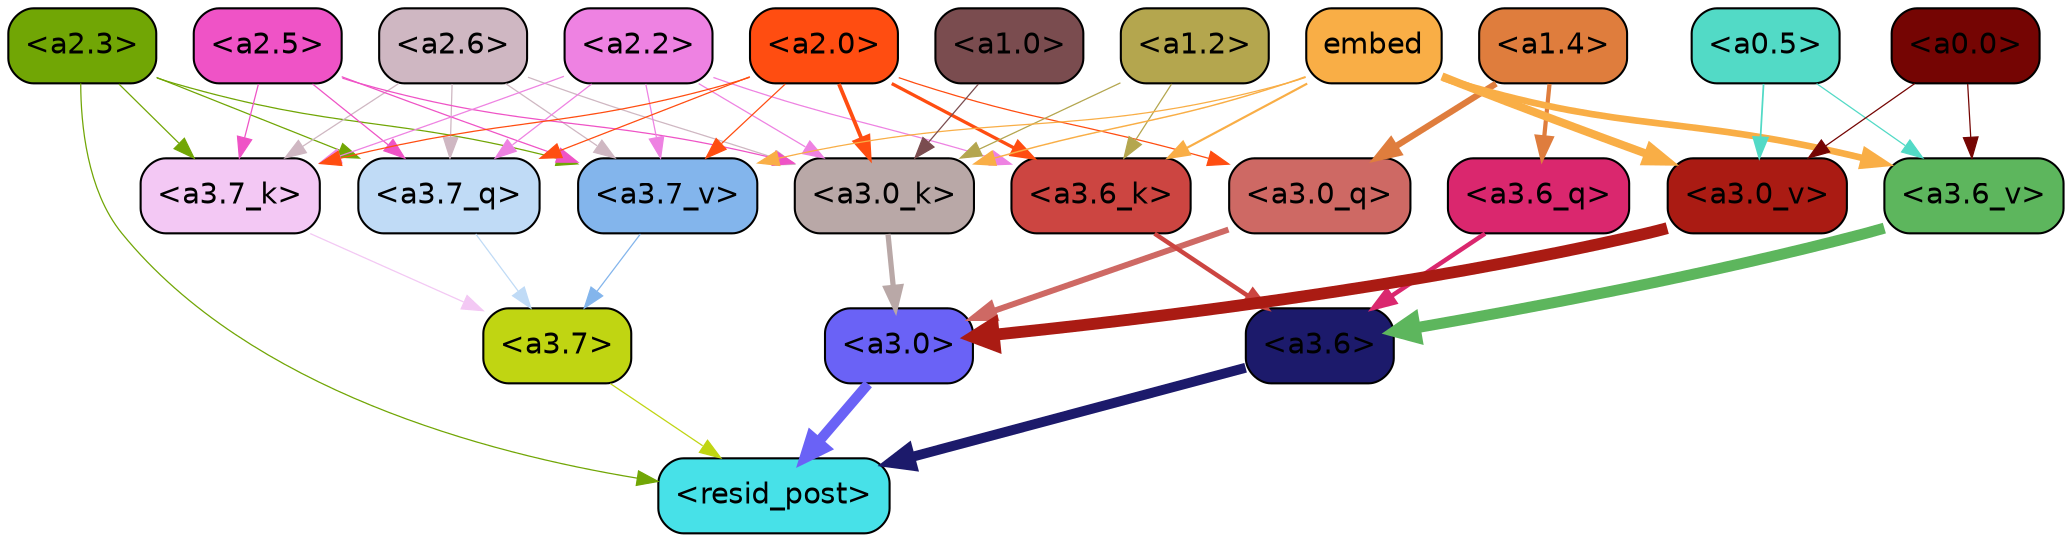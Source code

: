 strict digraph "" {
	graph [bgcolor=transparent,
		layout=dot,
		overlap=false,
		splines=true
	];
	"<a3.7>"	[color=black,
		fillcolor="#c0d512",
		fontname=Helvetica,
		shape=box,
		style="filled, rounded"];
	"<resid_post>"	[color=black,
		fillcolor="#47e1e8",
		fontname=Helvetica,
		shape=box,
		style="filled, rounded"];
	"<a3.7>" -> "<resid_post>"	[color="#c0d512",
		penwidth=0.6];
	"<a3.6>"	[color=black,
		fillcolor="#1c1a6b",
		fontname=Helvetica,
		shape=box,
		style="filled, rounded"];
	"<a3.6>" -> "<resid_post>"	[color="#1c1a6b",
		penwidth=4.751592040061951];
	"<a3.0>"	[color=black,
		fillcolor="#6a62f6",
		fontname=Helvetica,
		shape=box,
		style="filled, rounded"];
	"<a3.0>" -> "<resid_post>"	[color="#6a62f6",
		penwidth=4.904066681861877];
	"<a2.3>"	[color=black,
		fillcolor="#71a605",
		fontname=Helvetica,
		shape=box,
		style="filled, rounded"];
	"<a2.3>" -> "<resid_post>"	[color="#71a605",
		penwidth=0.6];
	"<a3.7_q>"	[color=black,
		fillcolor="#c0dbf6",
		fontname=Helvetica,
		shape=box,
		style="filled, rounded"];
	"<a2.3>" -> "<a3.7_q>"	[color="#71a605",
		penwidth=0.6];
	"<a3.7_k>"	[color=black,
		fillcolor="#f3c8f4",
		fontname=Helvetica,
		shape=box,
		style="filled, rounded"];
	"<a2.3>" -> "<a3.7_k>"	[color="#71a605",
		penwidth=0.6];
	"<a3.7_v>"	[color=black,
		fillcolor="#83b5ec",
		fontname=Helvetica,
		shape=box,
		style="filled, rounded"];
	"<a2.3>" -> "<a3.7_v>"	[color="#71a605",
		penwidth=0.6];
	"<a3.7_q>" -> "<a3.7>"	[color="#c0dbf6",
		penwidth=0.6];
	"<a3.6_q>"	[color=black,
		fillcolor="#da276e",
		fontname=Helvetica,
		shape=box,
		style="filled, rounded"];
	"<a3.6_q>" -> "<a3.6>"	[color="#da276e",
		penwidth=2.160832464694977];
	"<a3.0_q>"	[color=black,
		fillcolor="#ce6964",
		fontname=Helvetica,
		shape=box,
		style="filled, rounded"];
	"<a3.0_q>" -> "<a3.0>"	[color="#ce6964",
		penwidth=2.870753765106201];
	"<a3.7_k>" -> "<a3.7>"	[color="#f3c8f4",
		penwidth=0.6];
	"<a3.6_k>"	[color=black,
		fillcolor="#cc4541",
		fontname=Helvetica,
		shape=box,
		style="filled, rounded"];
	"<a3.6_k>" -> "<a3.6>"	[color="#cc4541",
		penwidth=2.13908451795578];
	"<a3.0_k>"	[color=black,
		fillcolor="#b9a8a7",
		fontname=Helvetica,
		shape=box,
		style="filled, rounded"];
	"<a3.0_k>" -> "<a3.0>"	[color="#b9a8a7",
		penwidth=2.520303964614868];
	"<a3.7_v>" -> "<a3.7>"	[color="#83b5ec",
		penwidth=0.6];
	"<a3.6_v>"	[color=black,
		fillcolor="#5db65d",
		fontname=Helvetica,
		shape=box,
		style="filled, rounded"];
	"<a3.6_v>" -> "<a3.6>"	[color="#5db65d",
		penwidth=5.297133803367615];
	"<a3.0_v>"	[color=black,
		fillcolor="#aa1b13",
		fontname=Helvetica,
		shape=box,
		style="filled, rounded"];
	"<a3.0_v>" -> "<a3.0>"	[color="#aa1b13",
		penwidth=5.680712580680847];
	"<a2.6>"	[color=black,
		fillcolor="#cfb7c2",
		fontname=Helvetica,
		shape=box,
		style="filled, rounded"];
	"<a2.6>" -> "<a3.7_q>"	[color="#cfb7c2",
		penwidth=0.6];
	"<a2.6>" -> "<a3.7_k>"	[color="#cfb7c2",
		penwidth=0.6];
	"<a2.6>" -> "<a3.0_k>"	[color="#cfb7c2",
		penwidth=0.6];
	"<a2.6>" -> "<a3.7_v>"	[color="#cfb7c2",
		penwidth=0.6];
	"<a2.5>"	[color=black,
		fillcolor="#ef53c6",
		fontname=Helvetica,
		shape=box,
		style="filled, rounded"];
	"<a2.5>" -> "<a3.7_q>"	[color="#ef53c6",
		penwidth=0.6];
	"<a2.5>" -> "<a3.7_k>"	[color="#ef53c6",
		penwidth=0.6];
	"<a2.5>" -> "<a3.0_k>"	[color="#ef53c6",
		penwidth=0.6];
	"<a2.5>" -> "<a3.7_v>"	[color="#ef53c6",
		penwidth=0.6];
	"<a2.2>"	[color=black,
		fillcolor="#ee82e2",
		fontname=Helvetica,
		shape=box,
		style="filled, rounded"];
	"<a2.2>" -> "<a3.7_q>"	[color="#ee82e2",
		penwidth=0.6];
	"<a2.2>" -> "<a3.7_k>"	[color="#ee82e2",
		penwidth=0.6];
	"<a2.2>" -> "<a3.6_k>"	[color="#ee82e2",
		penwidth=0.6];
	"<a2.2>" -> "<a3.0_k>"	[color="#ee82e2",
		penwidth=0.6];
	"<a2.2>" -> "<a3.7_v>"	[color="#ee82e2",
		penwidth=0.6];
	"<a2.0>"	[color=black,
		fillcolor="#ff4d11",
		fontname=Helvetica,
		shape=box,
		style="filled, rounded"];
	"<a2.0>" -> "<a3.7_q>"	[color="#ff4d11",
		penwidth=0.6];
	"<a2.0>" -> "<a3.0_q>"	[color="#ff4d11",
		penwidth=0.6];
	"<a2.0>" -> "<a3.7_k>"	[color="#ff4d11",
		penwidth=0.6];
	"<a2.0>" -> "<a3.6_k>"	[color="#ff4d11",
		penwidth=1.5897698998451233];
	"<a2.0>" -> "<a3.0_k>"	[color="#ff4d11",
		penwidth=1.8405593037605286];
	"<a2.0>" -> "<a3.7_v>"	[color="#ff4d11",
		penwidth=0.6];
	"<a1.4>"	[color=black,
		fillcolor="#df7d3d",
		fontname=Helvetica,
		shape=box,
		style="filled, rounded"];
	"<a1.4>" -> "<a3.6_q>"	[color="#df7d3d",
		penwidth=2.0260728895664215];
	"<a1.4>" -> "<a3.0_q>"	[color="#df7d3d",
		penwidth=3.0185627341270447];
	"<a1.2>"	[color=black,
		fillcolor="#b4a64e",
		fontname=Helvetica,
		shape=box,
		style="filled, rounded"];
	"<a1.2>" -> "<a3.6_k>"	[color="#b4a64e",
		penwidth=0.6];
	"<a1.2>" -> "<a3.0_k>"	[color="#b4a64e",
		penwidth=0.6];
	embed	[color=black,
		fillcolor="#f9ae46",
		fontname=Helvetica,
		shape=box,
		style="filled, rounded"];
	embed -> "<a3.6_k>"	[color="#f9ae46",
		penwidth=1.046662151813507];
	embed -> "<a3.0_k>"	[color="#f9ae46",
		penwidth=0.6995279788970947];
	embed -> "<a3.7_v>"	[color="#f9ae46",
		penwidth=0.6];
	embed -> "<a3.6_v>"	[color="#f9ae46",
		penwidth=3.1840110421180725];
	embed -> "<a3.0_v>"	[color="#f9ae46",
		penwidth=3.9005755856633186];
	"<a1.0>"	[color=black,
		fillcolor="#7a4c4f",
		fontname=Helvetica,
		shape=box,
		style="filled, rounded"];
	"<a1.0>" -> "<a3.0_k>"	[color="#7a4c4f",
		penwidth=0.6];
	"<a0.5>"	[color=black,
		fillcolor="#52dac6",
		fontname=Helvetica,
		shape=box,
		style="filled, rounded"];
	"<a0.5>" -> "<a3.6_v>"	[color="#52dac6",
		penwidth=0.6];
	"<a0.5>" -> "<a3.0_v>"	[color="#52dac6",
		penwidth=0.8493617177009583];
	"<a0.0>"	[color=black,
		fillcolor="#750503",
		fontname=Helvetica,
		shape=box,
		style="filled, rounded"];
	"<a0.0>" -> "<a3.6_v>"	[color="#750503",
		penwidth=0.6];
	"<a0.0>" -> "<a3.0_v>"	[color="#750503",
		penwidth=0.6];
}
